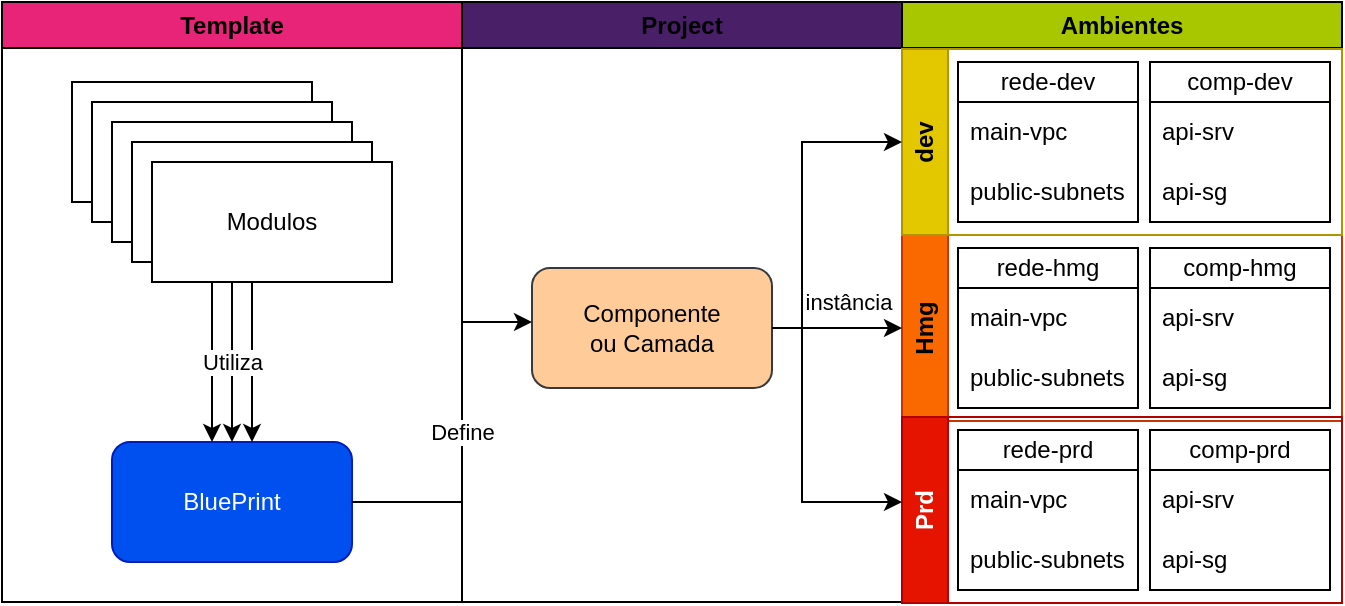 <mxfile version="21.3.2" type="github">
  <diagram name="Page-1" id="0ZG5RmWkRprny-Z4F_de">
    <mxGraphModel dx="1434" dy="832" grid="1" gridSize="10" guides="1" tooltips="1" connect="1" arrows="1" fold="1" page="1" pageScale="1" pageWidth="850" pageHeight="1100" math="0" shadow="0">
      <root>
        <mxCell id="0" />
        <mxCell id="1" parent="0" />
        <mxCell id="7WlyQp7F5d4BYHEbbvxv-10" value="Template" style="swimlane;whiteSpace=wrap;html=1;fillColor=#e72477;" vertex="1" parent="1">
          <mxGeometry x="60" y="120" width="230" height="300" as="geometry" />
        </mxCell>
        <mxCell id="7WlyQp7F5d4BYHEbbvxv-1" value="Modulos" style="rounded=0;whiteSpace=wrap;html=1;" vertex="1" parent="7WlyQp7F5d4BYHEbbvxv-10">
          <mxGeometry x="35" y="40" width="120" height="60" as="geometry" />
        </mxCell>
        <mxCell id="7WlyQp7F5d4BYHEbbvxv-2" value="Modulos" style="rounded=0;whiteSpace=wrap;html=1;" vertex="1" parent="7WlyQp7F5d4BYHEbbvxv-10">
          <mxGeometry x="45" y="50" width="120" height="60" as="geometry" />
        </mxCell>
        <mxCell id="7WlyQp7F5d4BYHEbbvxv-3" value="Modulos" style="rounded=0;whiteSpace=wrap;html=1;" vertex="1" parent="7WlyQp7F5d4BYHEbbvxv-10">
          <mxGeometry x="55" y="60" width="120" height="60" as="geometry" />
        </mxCell>
        <mxCell id="7WlyQp7F5d4BYHEbbvxv-4" value="Modulos" style="rounded=0;whiteSpace=wrap;html=1;" vertex="1" parent="7WlyQp7F5d4BYHEbbvxv-10">
          <mxGeometry x="65" y="70" width="120" height="60" as="geometry" />
        </mxCell>
        <mxCell id="7WlyQp7F5d4BYHEbbvxv-5" value="BluePrint" style="rounded=1;whiteSpace=wrap;html=1;fillColor=#0050ef;fontColor=#ffffff;strokeColor=#001DBC;" vertex="1" parent="7WlyQp7F5d4BYHEbbvxv-10">
          <mxGeometry x="55" y="220" width="120" height="60" as="geometry" />
        </mxCell>
        <mxCell id="7WlyQp7F5d4BYHEbbvxv-8" style="edgeStyle=orthogonalEdgeStyle;rounded=0;orthogonalLoop=1;jettySize=auto;html=1;" edge="1" parent="7WlyQp7F5d4BYHEbbvxv-10" source="7WlyQp7F5d4BYHEbbvxv-2" target="7WlyQp7F5d4BYHEbbvxv-5">
          <mxGeometry relative="1" as="geometry">
            <Array as="points">
              <mxPoint x="105" y="200" />
              <mxPoint x="105" y="200" />
            </Array>
          </mxGeometry>
        </mxCell>
        <mxCell id="7WlyQp7F5d4BYHEbbvxv-7" style="edgeStyle=orthogonalEdgeStyle;rounded=0;orthogonalLoop=1;jettySize=auto;html=1;" edge="1" parent="7WlyQp7F5d4BYHEbbvxv-10" source="7WlyQp7F5d4BYHEbbvxv-3" target="7WlyQp7F5d4BYHEbbvxv-5">
          <mxGeometry relative="1" as="geometry" />
        </mxCell>
        <mxCell id="7WlyQp7F5d4BYHEbbvxv-9" value="Utiliza" style="edgeStyle=orthogonalEdgeStyle;rounded=0;orthogonalLoop=1;jettySize=auto;html=1;" edge="1" parent="7WlyQp7F5d4BYHEbbvxv-10" source="7WlyQp7F5d4BYHEbbvxv-4" target="7WlyQp7F5d4BYHEbbvxv-5">
          <mxGeometry x="0.111" y="-10" relative="1" as="geometry">
            <Array as="points">
              <mxPoint x="125" y="200" />
              <mxPoint x="125" y="200" />
            </Array>
            <mxPoint as="offset" />
          </mxGeometry>
        </mxCell>
        <mxCell id="7WlyQp7F5d4BYHEbbvxv-6" value="Modulos" style="rounded=0;whiteSpace=wrap;html=1;" vertex="1" parent="7WlyQp7F5d4BYHEbbvxv-10">
          <mxGeometry x="75" y="80" width="120" height="60" as="geometry" />
        </mxCell>
        <mxCell id="7WlyQp7F5d4BYHEbbvxv-11" value="Project" style="swimlane;whiteSpace=wrap;html=1;fillColor=#491f68;" vertex="1" parent="1">
          <mxGeometry x="290" y="120" width="220" height="300" as="geometry" />
        </mxCell>
        <mxCell id="7WlyQp7F5d4BYHEbbvxv-12" value="Componente&lt;br&gt;ou Camada" style="rounded=1;whiteSpace=wrap;html=1;fillColor=#ffcc99;strokeColor=#36393d;" vertex="1" parent="7WlyQp7F5d4BYHEbbvxv-11">
          <mxGeometry x="35" y="133" width="120" height="60" as="geometry" />
        </mxCell>
        <mxCell id="7WlyQp7F5d4BYHEbbvxv-13" value="Define" style="edgeStyle=orthogonalEdgeStyle;rounded=0;orthogonalLoop=1;jettySize=auto;html=1;" edge="1" parent="1" source="7WlyQp7F5d4BYHEbbvxv-5" target="7WlyQp7F5d4BYHEbbvxv-12">
          <mxGeometry relative="1" as="geometry">
            <Array as="points">
              <mxPoint x="290" y="370" />
              <mxPoint x="290" y="280" />
            </Array>
          </mxGeometry>
        </mxCell>
        <mxCell id="7WlyQp7F5d4BYHEbbvxv-14" value="Ambientes" style="swimlane;whiteSpace=wrap;html=1;fillColor=#a8c700;" vertex="1" parent="1">
          <mxGeometry x="510" y="120" width="220" height="300.5" as="geometry" />
        </mxCell>
        <mxCell id="7WlyQp7F5d4BYHEbbvxv-19" value="Hmg" style="swimlane;horizontal=0;whiteSpace=wrap;html=1;fillColor=#fa6800;fontColor=#000000;strokeColor=#C73500;" vertex="1" parent="7WlyQp7F5d4BYHEbbvxv-14">
          <mxGeometry y="116.5" width="220" height="93" as="geometry" />
        </mxCell>
        <mxCell id="7WlyQp7F5d4BYHEbbvxv-25" value="rede-hmg" style="swimlane;fontStyle=0;childLayout=stackLayout;horizontal=1;startSize=20;horizontalStack=0;resizeParent=1;resizeParentMax=0;resizeLast=0;collapsible=1;marginBottom=0;whiteSpace=wrap;html=1;" vertex="1" parent="7WlyQp7F5d4BYHEbbvxv-19">
          <mxGeometry x="28" y="6.5" width="90" height="80" as="geometry" />
        </mxCell>
        <mxCell id="7WlyQp7F5d4BYHEbbvxv-26" value="main-vpc" style="text;strokeColor=none;fillColor=none;align=left;verticalAlign=middle;spacingLeft=4;spacingRight=4;overflow=hidden;points=[[0,0.5],[1,0.5]];portConstraint=eastwest;rotatable=0;whiteSpace=wrap;html=1;" vertex="1" parent="7WlyQp7F5d4BYHEbbvxv-25">
          <mxGeometry y="20" width="90" height="30" as="geometry" />
        </mxCell>
        <mxCell id="7WlyQp7F5d4BYHEbbvxv-27" value="public-subnets" style="text;strokeColor=none;fillColor=none;align=left;verticalAlign=middle;spacingLeft=4;spacingRight=4;overflow=hidden;points=[[0,0.5],[1,0.5]];portConstraint=eastwest;rotatable=0;whiteSpace=wrap;html=1;" vertex="1" parent="7WlyQp7F5d4BYHEbbvxv-25">
          <mxGeometry y="50" width="90" height="30" as="geometry" />
        </mxCell>
        <mxCell id="7WlyQp7F5d4BYHEbbvxv-34" value="comp-hmg" style="swimlane;fontStyle=0;childLayout=stackLayout;horizontal=1;startSize=20;horizontalStack=0;resizeParent=1;resizeParentMax=0;resizeLast=0;collapsible=1;marginBottom=0;whiteSpace=wrap;html=1;" vertex="1" parent="7WlyQp7F5d4BYHEbbvxv-19">
          <mxGeometry x="124" y="6.5" width="90" height="80" as="geometry" />
        </mxCell>
        <mxCell id="7WlyQp7F5d4BYHEbbvxv-35" value="api-srv" style="text;strokeColor=none;fillColor=none;align=left;verticalAlign=middle;spacingLeft=4;spacingRight=4;overflow=hidden;points=[[0,0.5],[1,0.5]];portConstraint=eastwest;rotatable=0;whiteSpace=wrap;html=1;" vertex="1" parent="7WlyQp7F5d4BYHEbbvxv-34">
          <mxGeometry y="20" width="90" height="30" as="geometry" />
        </mxCell>
        <mxCell id="7WlyQp7F5d4BYHEbbvxv-36" value="api-sg" style="text;strokeColor=none;fillColor=none;align=left;verticalAlign=middle;spacingLeft=4;spacingRight=4;overflow=hidden;points=[[0,0.5],[1,0.5]];portConstraint=eastwest;rotatable=0;whiteSpace=wrap;html=1;" vertex="1" parent="7WlyQp7F5d4BYHEbbvxv-34">
          <mxGeometry y="50" width="90" height="30" as="geometry" />
        </mxCell>
        <mxCell id="7WlyQp7F5d4BYHEbbvxv-20" value="Prd" style="swimlane;horizontal=0;whiteSpace=wrap;html=1;fillColor=#e51400;fontColor=#ffffff;strokeColor=#B20000;" vertex="1" parent="7WlyQp7F5d4BYHEbbvxv-14">
          <mxGeometry y="207.5" width="220" height="93" as="geometry" />
        </mxCell>
        <mxCell id="7WlyQp7F5d4BYHEbbvxv-28" value="rede-prd" style="swimlane;fontStyle=0;childLayout=stackLayout;horizontal=1;startSize=20;horizontalStack=0;resizeParent=1;resizeParentMax=0;resizeLast=0;collapsible=1;marginBottom=0;whiteSpace=wrap;html=1;" vertex="1" parent="7WlyQp7F5d4BYHEbbvxv-20">
          <mxGeometry x="28" y="6.5" width="90" height="80" as="geometry" />
        </mxCell>
        <mxCell id="7WlyQp7F5d4BYHEbbvxv-29" value="main-vpc" style="text;strokeColor=none;fillColor=none;align=left;verticalAlign=middle;spacingLeft=4;spacingRight=4;overflow=hidden;points=[[0,0.5],[1,0.5]];portConstraint=eastwest;rotatable=0;whiteSpace=wrap;html=1;" vertex="1" parent="7WlyQp7F5d4BYHEbbvxv-28">
          <mxGeometry y="20" width="90" height="30" as="geometry" />
        </mxCell>
        <mxCell id="7WlyQp7F5d4BYHEbbvxv-30" value="public-subnets" style="text;strokeColor=none;fillColor=none;align=left;verticalAlign=middle;spacingLeft=4;spacingRight=4;overflow=hidden;points=[[0,0.5],[1,0.5]];portConstraint=eastwest;rotatable=0;whiteSpace=wrap;html=1;" vertex="1" parent="7WlyQp7F5d4BYHEbbvxv-28">
          <mxGeometry y="50" width="90" height="30" as="geometry" />
        </mxCell>
        <mxCell id="7WlyQp7F5d4BYHEbbvxv-37" value="comp-prd" style="swimlane;fontStyle=0;childLayout=stackLayout;horizontal=1;startSize=20;horizontalStack=0;resizeParent=1;resizeParentMax=0;resizeLast=0;collapsible=1;marginBottom=0;whiteSpace=wrap;html=1;" vertex="1" parent="7WlyQp7F5d4BYHEbbvxv-20">
          <mxGeometry x="124" y="6.5" width="90" height="80" as="geometry" />
        </mxCell>
        <mxCell id="7WlyQp7F5d4BYHEbbvxv-38" value="api-srv" style="text;strokeColor=none;fillColor=none;align=left;verticalAlign=middle;spacingLeft=4;spacingRight=4;overflow=hidden;points=[[0,0.5],[1,0.5]];portConstraint=eastwest;rotatable=0;whiteSpace=wrap;html=1;" vertex="1" parent="7WlyQp7F5d4BYHEbbvxv-37">
          <mxGeometry y="20" width="90" height="30" as="geometry" />
        </mxCell>
        <mxCell id="7WlyQp7F5d4BYHEbbvxv-39" value="api-sg" style="text;strokeColor=none;fillColor=none;align=left;verticalAlign=middle;spacingLeft=4;spacingRight=4;overflow=hidden;points=[[0,0.5],[1,0.5]];portConstraint=eastwest;rotatable=0;whiteSpace=wrap;html=1;" vertex="1" parent="7WlyQp7F5d4BYHEbbvxv-37">
          <mxGeometry y="50" width="90" height="30" as="geometry" />
        </mxCell>
        <mxCell id="7WlyQp7F5d4BYHEbbvxv-16" value="dev" style="swimlane;horizontal=0;whiteSpace=wrap;html=1;fillColor=#e3c800;fontColor=#000000;strokeColor=#B09500;" vertex="1" parent="7WlyQp7F5d4BYHEbbvxv-14">
          <mxGeometry y="23.5" width="220" height="93" as="geometry">
            <mxRectangle y="24.5" width="40" height="50" as="alternateBounds" />
          </mxGeometry>
        </mxCell>
        <mxCell id="7WlyQp7F5d4BYHEbbvxv-21" value="rede-dev" style="swimlane;fontStyle=0;childLayout=stackLayout;horizontal=1;startSize=20;horizontalStack=0;resizeParent=1;resizeParentMax=0;resizeLast=0;collapsible=1;marginBottom=0;whiteSpace=wrap;html=1;" vertex="1" parent="7WlyQp7F5d4BYHEbbvxv-16">
          <mxGeometry x="28" y="6.5" width="90" height="80" as="geometry" />
        </mxCell>
        <mxCell id="7WlyQp7F5d4BYHEbbvxv-23" value="main-vpc" style="text;strokeColor=none;fillColor=none;align=left;verticalAlign=middle;spacingLeft=4;spacingRight=4;overflow=hidden;points=[[0,0.5],[1,0.5]];portConstraint=eastwest;rotatable=0;whiteSpace=wrap;html=1;" vertex="1" parent="7WlyQp7F5d4BYHEbbvxv-21">
          <mxGeometry y="20" width="90" height="30" as="geometry" />
        </mxCell>
        <mxCell id="7WlyQp7F5d4BYHEbbvxv-24" value="public-subnets" style="text;strokeColor=none;fillColor=none;align=left;verticalAlign=middle;spacingLeft=4;spacingRight=4;overflow=hidden;points=[[0,0.5],[1,0.5]];portConstraint=eastwest;rotatable=0;whiteSpace=wrap;html=1;" vertex="1" parent="7WlyQp7F5d4BYHEbbvxv-21">
          <mxGeometry y="50" width="90" height="30" as="geometry" />
        </mxCell>
        <mxCell id="7WlyQp7F5d4BYHEbbvxv-31" value="comp-dev" style="swimlane;fontStyle=0;childLayout=stackLayout;horizontal=1;startSize=20;horizontalStack=0;resizeParent=1;resizeParentMax=0;resizeLast=0;collapsible=1;marginBottom=0;whiteSpace=wrap;html=1;" vertex="1" parent="7WlyQp7F5d4BYHEbbvxv-16">
          <mxGeometry x="124" y="6.5" width="90" height="80" as="geometry" />
        </mxCell>
        <mxCell id="7WlyQp7F5d4BYHEbbvxv-32" value="api-srv" style="text;strokeColor=none;fillColor=none;align=left;verticalAlign=middle;spacingLeft=4;spacingRight=4;overflow=hidden;points=[[0,0.5],[1,0.5]];portConstraint=eastwest;rotatable=0;whiteSpace=wrap;html=1;" vertex="1" parent="7WlyQp7F5d4BYHEbbvxv-31">
          <mxGeometry y="20" width="90" height="30" as="geometry" />
        </mxCell>
        <mxCell id="7WlyQp7F5d4BYHEbbvxv-33" value="api-sg" style="text;strokeColor=none;fillColor=none;align=left;verticalAlign=middle;spacingLeft=4;spacingRight=4;overflow=hidden;points=[[0,0.5],[1,0.5]];portConstraint=eastwest;rotatable=0;whiteSpace=wrap;html=1;" vertex="1" parent="7WlyQp7F5d4BYHEbbvxv-31">
          <mxGeometry y="50" width="90" height="30" as="geometry" />
        </mxCell>
        <mxCell id="7WlyQp7F5d4BYHEbbvxv-40" value="instância" style="edgeStyle=orthogonalEdgeStyle;rounded=0;orthogonalLoop=1;jettySize=auto;html=1;" edge="1" parent="1" source="7WlyQp7F5d4BYHEbbvxv-12" target="7WlyQp7F5d4BYHEbbvxv-16">
          <mxGeometry x="0.653" y="-80" relative="1" as="geometry">
            <Array as="points">
              <mxPoint x="460" y="283" />
              <mxPoint x="460" y="190" />
            </Array>
            <mxPoint as="offset" />
          </mxGeometry>
        </mxCell>
        <mxCell id="7WlyQp7F5d4BYHEbbvxv-41" style="edgeStyle=orthogonalEdgeStyle;rounded=0;orthogonalLoop=1;jettySize=auto;html=1;" edge="1" parent="1" source="7WlyQp7F5d4BYHEbbvxv-12" target="7WlyQp7F5d4BYHEbbvxv-19">
          <mxGeometry relative="1" as="geometry" />
        </mxCell>
        <mxCell id="7WlyQp7F5d4BYHEbbvxv-42" style="edgeStyle=orthogonalEdgeStyle;rounded=0;orthogonalLoop=1;jettySize=auto;html=1;" edge="1" parent="1" source="7WlyQp7F5d4BYHEbbvxv-12" target="7WlyQp7F5d4BYHEbbvxv-20">
          <mxGeometry relative="1" as="geometry">
            <Array as="points">
              <mxPoint x="460" y="283" />
              <mxPoint x="460" y="370" />
            </Array>
          </mxGeometry>
        </mxCell>
      </root>
    </mxGraphModel>
  </diagram>
</mxfile>
